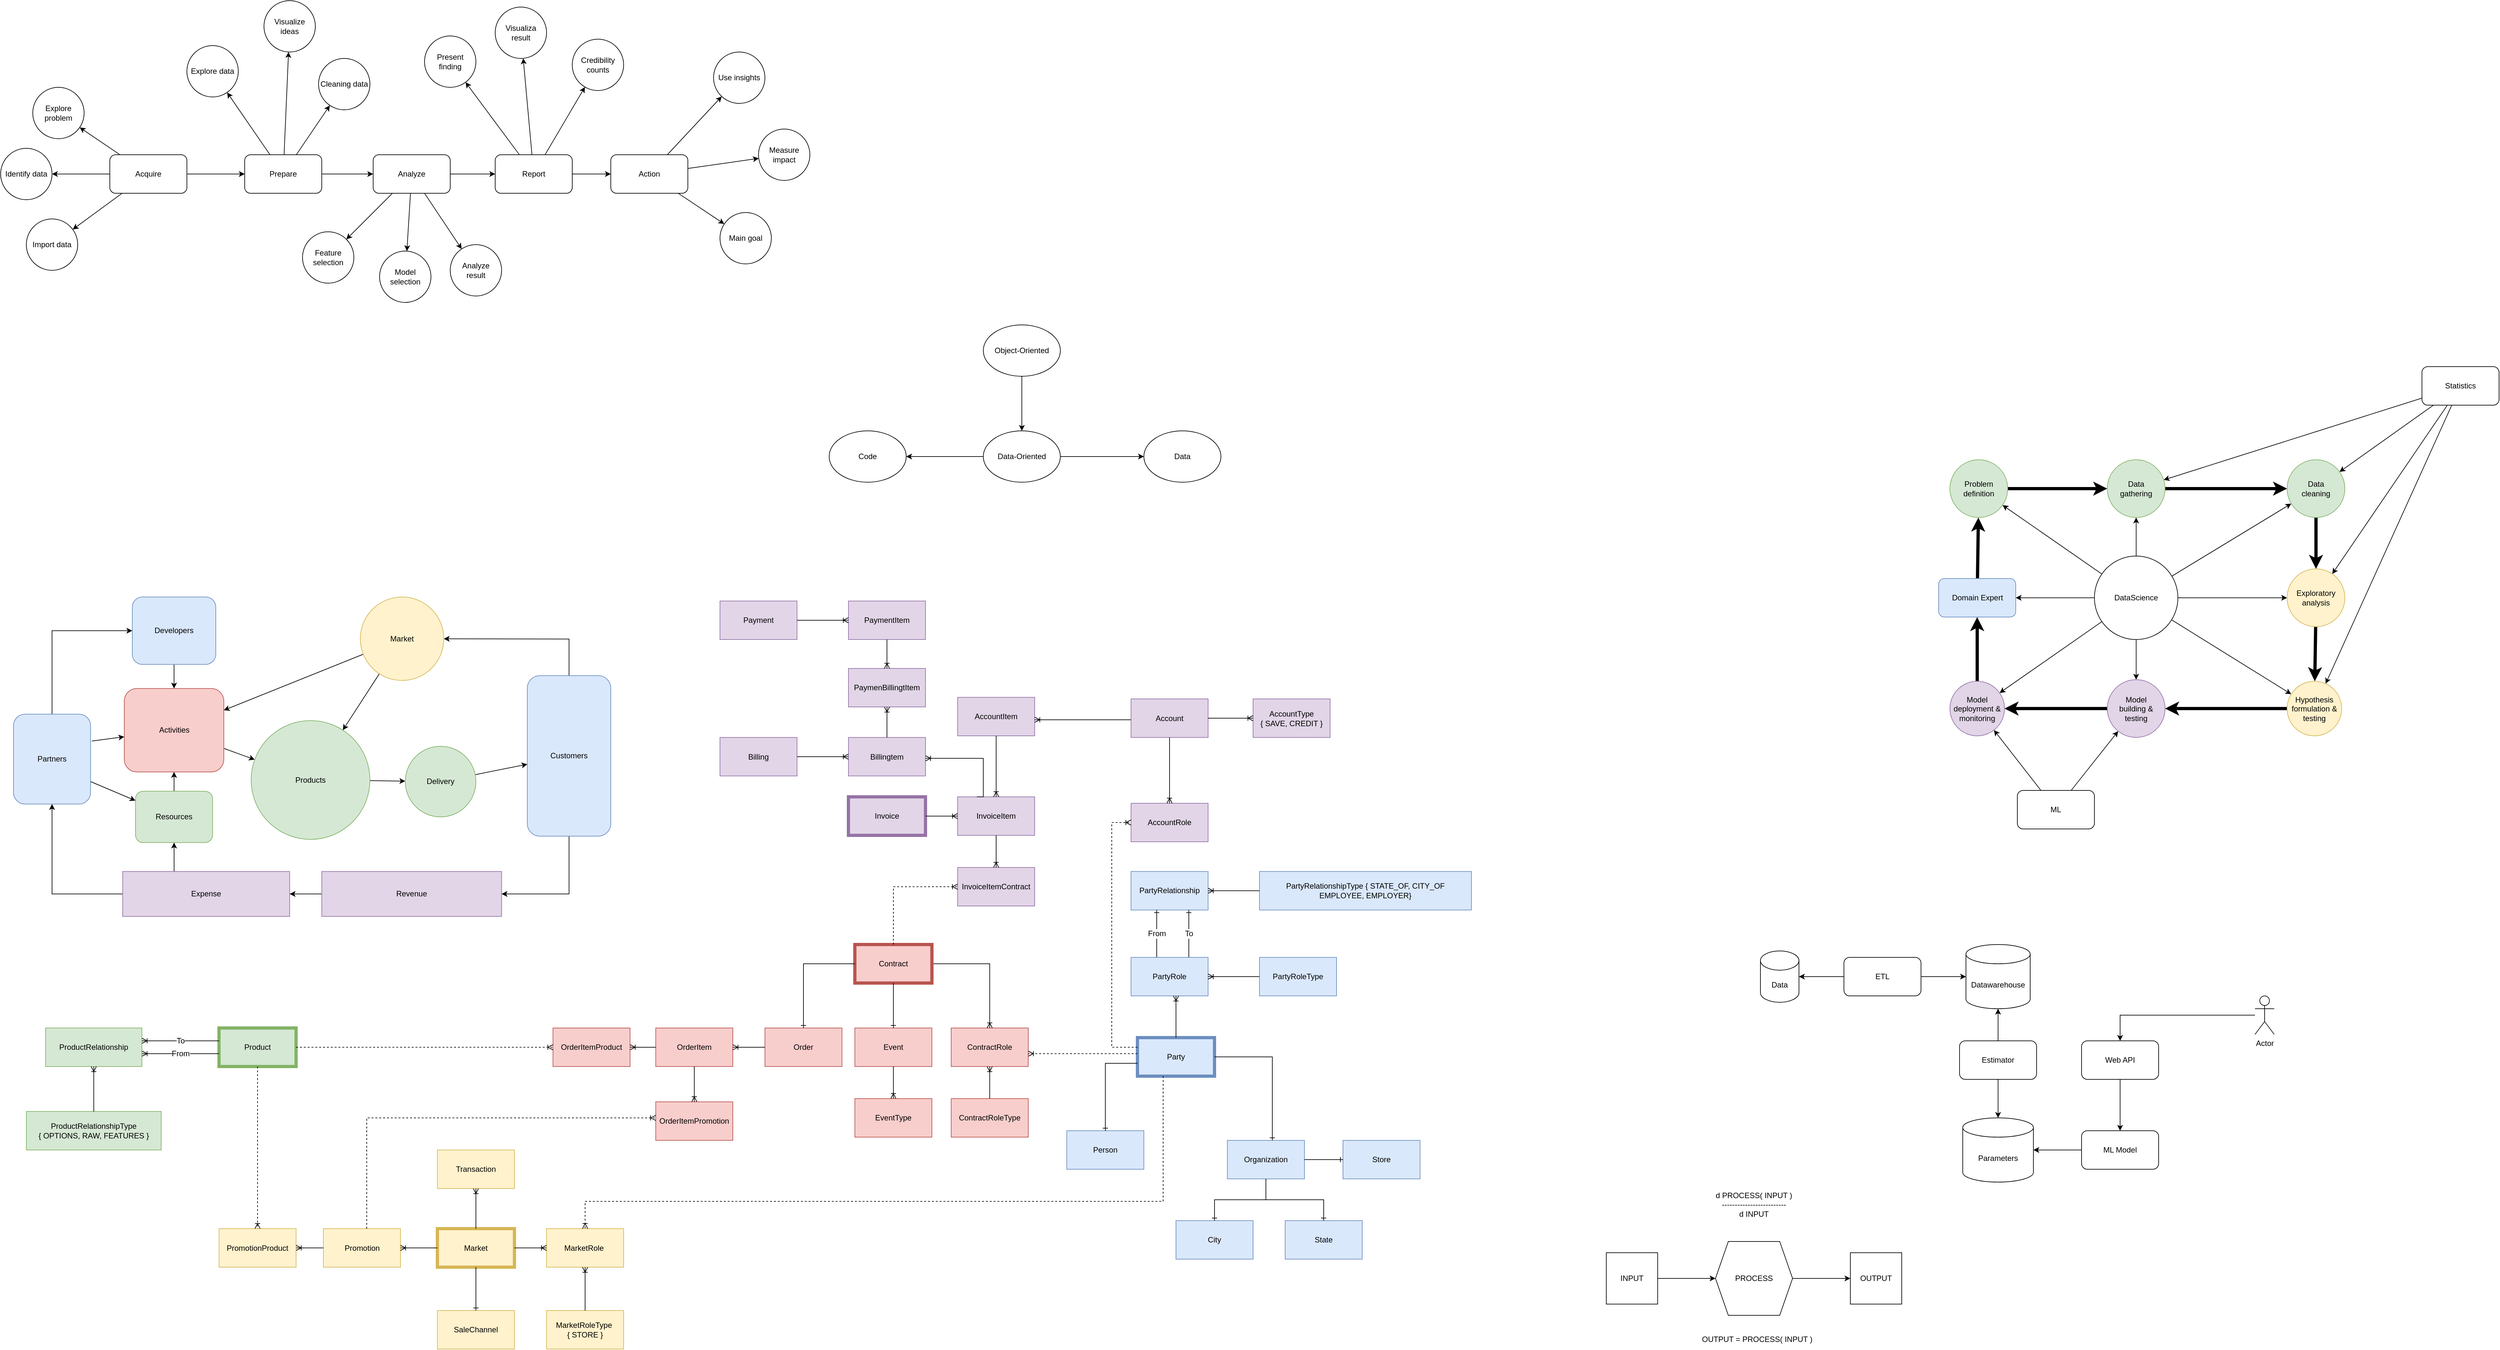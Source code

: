 <mxfile version="24.7.3" type="github">
  <diagram id="AqMoiznXCZGiWsd2ppC3" name="Page-1">
    <mxGraphModel dx="4684" dy="1475" grid="1" gridSize="10" guides="1" tooltips="1" connect="1" arrows="1" fold="1" page="1" pageScale="1" pageWidth="1100" pageHeight="850" math="0" shadow="0">
      <root>
        <mxCell id="0" />
        <mxCell id="1" parent="0" />
        <mxCell id="n_7fIg3I3LmvqeybkAJg-35" style="edgeStyle=none;rounded=0;orthogonalLoop=1;jettySize=auto;html=1;" parent="1" source="n_7fIg3I3LmvqeybkAJg-1" target="n_7fIg3I3LmvqeybkAJg-2" edge="1">
          <mxGeometry relative="1" as="geometry" />
        </mxCell>
        <mxCell id="n_7fIg3I3LmvqeybkAJg-36" style="edgeStyle=none;rounded=0;orthogonalLoop=1;jettySize=auto;html=1;" parent="1" source="n_7fIg3I3LmvqeybkAJg-1" target="n_7fIg3I3LmvqeybkAJg-3" edge="1">
          <mxGeometry relative="1" as="geometry" />
        </mxCell>
        <mxCell id="n_7fIg3I3LmvqeybkAJg-37" style="edgeStyle=none;rounded=0;orthogonalLoop=1;jettySize=auto;html=1;" parent="1" source="n_7fIg3I3LmvqeybkAJg-1" target="n_7fIg3I3LmvqeybkAJg-4" edge="1">
          <mxGeometry relative="1" as="geometry" />
        </mxCell>
        <mxCell id="n_7fIg3I3LmvqeybkAJg-38" style="edgeStyle=none;rounded=0;orthogonalLoop=1;jettySize=auto;html=1;" parent="1" source="n_7fIg3I3LmvqeybkAJg-1" target="n_7fIg3I3LmvqeybkAJg-5" edge="1">
          <mxGeometry relative="1" as="geometry" />
        </mxCell>
        <mxCell id="n_7fIg3I3LmvqeybkAJg-39" style="edgeStyle=none;rounded=0;orthogonalLoop=1;jettySize=auto;html=1;" parent="1" source="n_7fIg3I3LmvqeybkAJg-1" target="n_7fIg3I3LmvqeybkAJg-6" edge="1">
          <mxGeometry relative="1" as="geometry" />
        </mxCell>
        <mxCell id="n_7fIg3I3LmvqeybkAJg-40" style="edgeStyle=none;rounded=0;orthogonalLoop=1;jettySize=auto;html=1;" parent="1" source="n_7fIg3I3LmvqeybkAJg-1" target="n_7fIg3I3LmvqeybkAJg-7" edge="1">
          <mxGeometry relative="1" as="geometry" />
        </mxCell>
        <mxCell id="n_7fIg3I3LmvqeybkAJg-41" style="edgeStyle=none;rounded=0;orthogonalLoop=1;jettySize=auto;html=1;" parent="1" source="n_7fIg3I3LmvqeybkAJg-1" target="n_7fIg3I3LmvqeybkAJg-8" edge="1">
          <mxGeometry relative="1" as="geometry" />
        </mxCell>
        <mxCell id="n_7fIg3I3LmvqeybkAJg-42" style="edgeStyle=none;rounded=0;orthogonalLoop=1;jettySize=auto;html=1;strokeWidth=1;" parent="1" source="n_7fIg3I3LmvqeybkAJg-1" target="n_7fIg3I3LmvqeybkAJg-33" edge="1">
          <mxGeometry relative="1" as="geometry" />
        </mxCell>
        <mxCell id="n_7fIg3I3LmvqeybkAJg-1" value="DataScience" style="ellipse;whiteSpace=wrap;html=1;aspect=fixed;" parent="1" vertex="1">
          <mxGeometry x="420" y="225" width="130" height="130" as="geometry" />
        </mxCell>
        <mxCell id="n_7fIg3I3LmvqeybkAJg-11" style="rounded=0;orthogonalLoop=1;jettySize=auto;html=1;strokeWidth=5;" parent="1" source="n_7fIg3I3LmvqeybkAJg-2" target="n_7fIg3I3LmvqeybkAJg-3" edge="1">
          <mxGeometry relative="1" as="geometry" />
        </mxCell>
        <mxCell id="n_7fIg3I3LmvqeybkAJg-2" value="&lt;div&gt;Problem&lt;/div&gt;&lt;div&gt;definition&lt;/div&gt;" style="ellipse;whiteSpace=wrap;html=1;aspect=fixed;fillColor=#d5e8d4;strokeColor=#82b366;" parent="1" vertex="1">
          <mxGeometry x="195" y="75" width="90" height="90" as="geometry" />
        </mxCell>
        <mxCell id="n_7fIg3I3LmvqeybkAJg-10" style="rounded=0;orthogonalLoop=1;jettySize=auto;html=1;strokeWidth=5;" parent="1" source="n_7fIg3I3LmvqeybkAJg-3" target="n_7fIg3I3LmvqeybkAJg-4" edge="1">
          <mxGeometry relative="1" as="geometry" />
        </mxCell>
        <mxCell id="n_7fIg3I3LmvqeybkAJg-3" value="&lt;div&gt;Data&lt;/div&gt;&lt;div&gt;gathering&lt;/div&gt;" style="ellipse;whiteSpace=wrap;html=1;aspect=fixed;fillColor=#d5e8d4;strokeColor=#82b366;" parent="1" vertex="1">
          <mxGeometry x="440" y="75" width="90" height="90" as="geometry" />
        </mxCell>
        <mxCell id="n_7fIg3I3LmvqeybkAJg-12" style="rounded=0;orthogonalLoop=1;jettySize=auto;html=1;strokeWidth=5;" parent="1" source="n_7fIg3I3LmvqeybkAJg-4" target="n_7fIg3I3LmvqeybkAJg-5" edge="1">
          <mxGeometry relative="1" as="geometry" />
        </mxCell>
        <mxCell id="n_7fIg3I3LmvqeybkAJg-4" value="&lt;div&gt;Data&lt;/div&gt;&lt;div&gt;cleaning&lt;/div&gt;" style="ellipse;whiteSpace=wrap;html=1;aspect=fixed;fillColor=#d5e8d4;strokeColor=#82b366;" parent="1" vertex="1">
          <mxGeometry x="720" y="75" width="90" height="90" as="geometry" />
        </mxCell>
        <mxCell id="n_7fIg3I3LmvqeybkAJg-13" style="rounded=0;orthogonalLoop=1;jettySize=auto;html=1;strokeWidth=5;" parent="1" source="n_7fIg3I3LmvqeybkAJg-5" target="n_7fIg3I3LmvqeybkAJg-6" edge="1">
          <mxGeometry relative="1" as="geometry" />
        </mxCell>
        <mxCell id="n_7fIg3I3LmvqeybkAJg-5" value="&lt;div&gt;Exploratory&lt;/div&gt;&lt;div&gt;analysis&lt;/div&gt;" style="ellipse;whiteSpace=wrap;html=1;aspect=fixed;fillColor=#fff2cc;strokeColor=#d6b656;" parent="1" vertex="1">
          <mxGeometry x="720" y="245" width="90" height="90" as="geometry" />
        </mxCell>
        <mxCell id="n_7fIg3I3LmvqeybkAJg-14" style="rounded=0;orthogonalLoop=1;jettySize=auto;html=1;strokeWidth=5;" parent="1" source="n_7fIg3I3LmvqeybkAJg-6" target="n_7fIg3I3LmvqeybkAJg-7" edge="1">
          <mxGeometry relative="1" as="geometry" />
        </mxCell>
        <mxCell id="n_7fIg3I3LmvqeybkAJg-6" value="&lt;div&gt;Hypothesis&lt;/div&gt;&lt;div&gt;formulation &amp;amp;&lt;/div&gt;&lt;div&gt;testing&lt;/div&gt;" style="ellipse;whiteSpace=wrap;html=1;aspect=fixed;fillColor=#fff2cc;strokeColor=#d6b656;" parent="1" vertex="1">
          <mxGeometry x="720" y="420" width="85" height="85" as="geometry" />
        </mxCell>
        <mxCell id="n_7fIg3I3LmvqeybkAJg-15" style="rounded=0;orthogonalLoop=1;jettySize=auto;html=1;strokeWidth=5;" parent="1" source="n_7fIg3I3LmvqeybkAJg-7" target="n_7fIg3I3LmvqeybkAJg-8" edge="1">
          <mxGeometry relative="1" as="geometry" />
        </mxCell>
        <mxCell id="n_7fIg3I3LmvqeybkAJg-7" value="&lt;div&gt;Model&lt;/div&gt;&lt;div&gt;building &amp;amp;&lt;/div&gt;&lt;div&gt;testing&lt;/div&gt;" style="ellipse;whiteSpace=wrap;html=1;aspect=fixed;fillColor=#e1d5e7;strokeColor=#9673a6;" parent="1" vertex="1">
          <mxGeometry x="440" y="417.5" width="90" height="90" as="geometry" />
        </mxCell>
        <mxCell id="n_7fIg3I3LmvqeybkAJg-16" style="rounded=0;orthogonalLoop=1;jettySize=auto;html=1;strokeWidth=5;" parent="1" source="n_7fIg3I3LmvqeybkAJg-8" target="n_7fIg3I3LmvqeybkAJg-33" edge="1">
          <mxGeometry relative="1" as="geometry" />
        </mxCell>
        <mxCell id="n_7fIg3I3LmvqeybkAJg-8" value="&lt;div&gt;Model&lt;/div&gt;&lt;div&gt;deployment &amp;amp;&lt;/div&gt;&lt;div&gt;monitoring&lt;/div&gt;" style="ellipse;whiteSpace=wrap;html=1;aspect=fixed;fillColor=#e1d5e7;strokeColor=#9673a6;" parent="1" vertex="1">
          <mxGeometry x="195" y="420" width="85" height="85" as="geometry" />
        </mxCell>
        <mxCell id="n_7fIg3I3LmvqeybkAJg-26" style="rounded=0;orthogonalLoop=1;jettySize=auto;html=1;" parent="1" source="n_7fIg3I3LmvqeybkAJg-19" target="n_7fIg3I3LmvqeybkAJg-8" edge="1">
          <mxGeometry relative="1" as="geometry" />
        </mxCell>
        <mxCell id="n_7fIg3I3LmvqeybkAJg-27" style="edgeStyle=none;rounded=0;orthogonalLoop=1;jettySize=auto;html=1;" parent="1" source="n_7fIg3I3LmvqeybkAJg-19" target="n_7fIg3I3LmvqeybkAJg-7" edge="1">
          <mxGeometry relative="1" as="geometry" />
        </mxCell>
        <mxCell id="n_7fIg3I3LmvqeybkAJg-19" value="ML" style="rounded=1;whiteSpace=wrap;html=1;" parent="1" vertex="1">
          <mxGeometry x="300" y="590" width="120" height="60" as="geometry" />
        </mxCell>
        <mxCell id="n_7fIg3I3LmvqeybkAJg-29" style="edgeStyle=none;rounded=0;orthogonalLoop=1;jettySize=auto;html=1;" parent="1" source="n_7fIg3I3LmvqeybkAJg-28" target="n_7fIg3I3LmvqeybkAJg-4" edge="1">
          <mxGeometry relative="1" as="geometry" />
        </mxCell>
        <mxCell id="n_7fIg3I3LmvqeybkAJg-30" style="edgeStyle=none;rounded=0;orthogonalLoop=1;jettySize=auto;html=1;" parent="1" source="n_7fIg3I3LmvqeybkAJg-28" target="n_7fIg3I3LmvqeybkAJg-5" edge="1">
          <mxGeometry relative="1" as="geometry" />
        </mxCell>
        <mxCell id="n_7fIg3I3LmvqeybkAJg-31" style="edgeStyle=none;rounded=0;orthogonalLoop=1;jettySize=auto;html=1;" parent="1" source="n_7fIg3I3LmvqeybkAJg-28" target="n_7fIg3I3LmvqeybkAJg-6" edge="1">
          <mxGeometry relative="1" as="geometry" />
        </mxCell>
        <mxCell id="n_7fIg3I3LmvqeybkAJg-32" style="edgeStyle=none;rounded=0;orthogonalLoop=1;jettySize=auto;html=1;" parent="1" source="n_7fIg3I3LmvqeybkAJg-28" target="n_7fIg3I3LmvqeybkAJg-3" edge="1">
          <mxGeometry relative="1" as="geometry" />
        </mxCell>
        <mxCell id="n_7fIg3I3LmvqeybkAJg-28" value="Statistics" style="rounded=1;whiteSpace=wrap;html=1;" parent="1" vertex="1">
          <mxGeometry x="930" y="-70" width="120" height="60" as="geometry" />
        </mxCell>
        <mxCell id="n_7fIg3I3LmvqeybkAJg-34" style="edgeStyle=none;rounded=0;orthogonalLoop=1;jettySize=auto;html=1;strokeWidth=5;" parent="1" source="n_7fIg3I3LmvqeybkAJg-33" target="n_7fIg3I3LmvqeybkAJg-2" edge="1">
          <mxGeometry relative="1" as="geometry" />
        </mxCell>
        <mxCell id="n_7fIg3I3LmvqeybkAJg-33" value="Domain Expert" style="rounded=1;whiteSpace=wrap;html=1;fillColor=#dae8fc;strokeColor=#6c8ebf;" parent="1" vertex="1">
          <mxGeometry x="177.5" y="260" width="120" height="60" as="geometry" />
        </mxCell>
        <mxCell id="AKqKs_HmM4aeHzTfp3hS-4" style="rounded=0;orthogonalLoop=1;jettySize=auto;html=1;" parent="1" source="AKqKs_HmM4aeHzTfp3hS-1" target="AKqKs_HmM4aeHzTfp3hS-2" edge="1">
          <mxGeometry relative="1" as="geometry" />
        </mxCell>
        <mxCell id="AKqKs_HmM4aeHzTfp3hS-5" style="edgeStyle=none;rounded=0;orthogonalLoop=1;jettySize=auto;html=1;" parent="1" source="AKqKs_HmM4aeHzTfp3hS-1" target="AKqKs_HmM4aeHzTfp3hS-3" edge="1">
          <mxGeometry relative="1" as="geometry" />
        </mxCell>
        <mxCell id="AKqKs_HmM4aeHzTfp3hS-1" value="Data-Oriented" style="ellipse;whiteSpace=wrap;html=1;" parent="1" vertex="1">
          <mxGeometry x="-1310" y="30" width="120" height="80" as="geometry" />
        </mxCell>
        <mxCell id="AKqKs_HmM4aeHzTfp3hS-2" value="Code" style="ellipse;whiteSpace=wrap;html=1;" parent="1" vertex="1">
          <mxGeometry x="-1550" y="30" width="120" height="80" as="geometry" />
        </mxCell>
        <mxCell id="AKqKs_HmM4aeHzTfp3hS-3" value="Data" style="ellipse;whiteSpace=wrap;html=1;" parent="1" vertex="1">
          <mxGeometry x="-1060" y="30" width="120" height="80" as="geometry" />
        </mxCell>
        <mxCell id="AKqKs_HmM4aeHzTfp3hS-7" style="edgeStyle=none;rounded=0;orthogonalLoop=1;jettySize=auto;html=1;" parent="1" source="AKqKs_HmM4aeHzTfp3hS-6" target="AKqKs_HmM4aeHzTfp3hS-1" edge="1">
          <mxGeometry relative="1" as="geometry" />
        </mxCell>
        <mxCell id="AKqKs_HmM4aeHzTfp3hS-6" value="Object-Oriented" style="ellipse;whiteSpace=wrap;html=1;" parent="1" vertex="1">
          <mxGeometry x="-1310" y="-135" width="120" height="80" as="geometry" />
        </mxCell>
        <mxCell id="DiZXjh_aEqviNDpe_JiY-1" value="Party" style="rounded=0;whiteSpace=wrap;html=1;fillColor=#dae8fc;strokeColor=#6c8ebf;strokeWidth=5;" parent="1" vertex="1">
          <mxGeometry x="-1070" y="975" width="120" height="60" as="geometry" />
        </mxCell>
        <mxCell id="DiZXjh_aEqviNDpe_JiY-2" value="Organization" style="rounded=0;whiteSpace=wrap;html=1;fillColor=#dae8fc;strokeColor=#6c8ebf;" parent="1" vertex="1">
          <mxGeometry x="-930" y="1135" width="120" height="60" as="geometry" />
        </mxCell>
        <mxCell id="DiZXjh_aEqviNDpe_JiY-4" value="" style="fontSize=12;html=1;endArrow=ERone;endFill=1;rounded=0;edgeStyle=orthogonalEdgeStyle;" parent="1" source="DiZXjh_aEqviNDpe_JiY-1" target="DiZXjh_aEqviNDpe_JiY-2" edge="1">
          <mxGeometry width="100" height="100" relative="1" as="geometry">
            <mxPoint x="-780" y="1065" as="sourcePoint" />
            <mxPoint x="-860" y="965" as="targetPoint" />
            <Array as="points">
              <mxPoint x="-860" y="1005" />
            </Array>
          </mxGeometry>
        </mxCell>
        <mxCell id="DiZXjh_aEqviNDpe_JiY-5" value="Person" style="rounded=0;whiteSpace=wrap;html=1;fillColor=#dae8fc;strokeColor=#6c8ebf;" parent="1" vertex="1">
          <mxGeometry x="-1180" y="1120" width="120" height="60" as="geometry" />
        </mxCell>
        <mxCell id="DiZXjh_aEqviNDpe_JiY-6" value="" style="fontSize=12;html=1;endArrow=ERone;endFill=1;rounded=0;edgeStyle=orthogonalEdgeStyle;" parent="1" source="DiZXjh_aEqviNDpe_JiY-1" target="DiZXjh_aEqviNDpe_JiY-5" edge="1">
          <mxGeometry width="100" height="100" relative="1" as="geometry">
            <mxPoint x="-879.947" y="1145" as="sourcePoint" />
            <mxPoint x="-1250" y="1005" as="targetPoint" />
            <Array as="points">
              <mxPoint x="-1120" y="1015" />
            </Array>
          </mxGeometry>
        </mxCell>
        <mxCell id="DiZXjh_aEqviNDpe_JiY-9" value="Store" style="rounded=0;whiteSpace=wrap;html=1;fillColor=#dae8fc;strokeColor=#6c8ebf;" parent="1" vertex="1">
          <mxGeometry x="-750" y="1135" width="120" height="60" as="geometry" />
        </mxCell>
        <mxCell id="DiZXjh_aEqviNDpe_JiY-10" value="" style="edgeStyle=entityRelationEdgeStyle;fontSize=12;html=1;endArrow=ERone;endFill=1;rounded=0;" parent="1" source="DiZXjh_aEqviNDpe_JiY-2" target="DiZXjh_aEqviNDpe_JiY-9" edge="1">
          <mxGeometry width="100" height="100" relative="1" as="geometry">
            <mxPoint x="-740" y="1055" as="sourcePoint" />
            <mxPoint x="-640" y="955" as="targetPoint" />
          </mxGeometry>
        </mxCell>
        <mxCell id="DiZXjh_aEqviNDpe_JiY-15" value="PartyRelationship" style="rounded=0;whiteSpace=wrap;html=1;fillColor=#dae8fc;strokeColor=#6c8ebf;" parent="1" vertex="1">
          <mxGeometry x="-1080" y="716.25" width="120" height="60" as="geometry" />
        </mxCell>
        <mxCell id="DiZXjh_aEqviNDpe_JiY-16" value="From" style="fontSize=12;html=1;endArrow=ERone;endFill=1;rounded=0;edgeStyle=orthogonalEdgeStyle;" parent="1" source="tyw55_ljlSV-3yup8lgk-1" target="DiZXjh_aEqviNDpe_JiY-15" edge="1">
          <mxGeometry width="100" height="100" relative="1" as="geometry">
            <mxPoint x="-1030" y="910" as="sourcePoint" />
            <mxPoint x="-869.947" y="1145" as="targetPoint" />
            <Array as="points">
              <mxPoint x="-1040" y="840" />
              <mxPoint x="-1040" y="840" />
            </Array>
          </mxGeometry>
        </mxCell>
        <mxCell id="DiZXjh_aEqviNDpe_JiY-18" value="To" style="fontSize=12;html=1;endArrow=ERone;endFill=1;rounded=0;edgeStyle=orthogonalEdgeStyle;" parent="1" source="tyw55_ljlSV-3yup8lgk-1" target="DiZXjh_aEqviNDpe_JiY-15" edge="1">
          <mxGeometry width="100" height="100" relative="1" as="geometry">
            <mxPoint x="-990" y="900" as="sourcePoint" />
            <mxPoint x="-1029.947" y="885" as="targetPoint" />
            <Array as="points">
              <mxPoint x="-990" y="800" />
              <mxPoint x="-990" y="800" />
            </Array>
          </mxGeometry>
        </mxCell>
        <mxCell id="DiZXjh_aEqviNDpe_JiY-19" value="PartyRelationshipType { STATE_OF, CITY_OF&lt;br&gt;EMPLOYEE, EMPLOYER}" style="rounded=0;whiteSpace=wrap;html=1;fillColor=#dae8fc;strokeColor=#6c8ebf;" parent="1" vertex="1">
          <mxGeometry x="-880" y="716.25" width="330" height="60" as="geometry" />
        </mxCell>
        <mxCell id="DiZXjh_aEqviNDpe_JiY-20" value="" style="edgeStyle=entityRelationEdgeStyle;fontSize=12;html=1;endArrow=ERoneToMany;rounded=0;" parent="1" source="DiZXjh_aEqviNDpe_JiY-19" target="DiZXjh_aEqviNDpe_JiY-15" edge="1">
          <mxGeometry width="100" height="100" relative="1" as="geometry">
            <mxPoint x="-570" y="1015" as="sourcePoint" />
            <mxPoint x="-470" y="915" as="targetPoint" />
          </mxGeometry>
        </mxCell>
        <mxCell id="UxaYWRvRHPkxiGg4G-dx-1" value="Product" style="rounded=0;whiteSpace=wrap;html=1;fillColor=#d5e8d4;strokeColor=#82b366;strokeWidth=5;" parent="1" vertex="1">
          <mxGeometry x="-2500" y="960" width="120" height="60" as="geometry" />
        </mxCell>
        <mxCell id="UxaYWRvRHPkxiGg4G-dx-2" value="Order" style="rounded=0;whiteSpace=wrap;html=1;fillColor=#f8cecc;strokeColor=#b85450;" parent="1" vertex="1">
          <mxGeometry x="-1650" y="960" width="120" height="60" as="geometry" />
        </mxCell>
        <mxCell id="UxaYWRvRHPkxiGg4G-dx-3" value="OrderItem" style="rounded=0;whiteSpace=wrap;html=1;fillColor=#f8cecc;strokeColor=#b85450;" parent="1" vertex="1">
          <mxGeometry x="-1820" y="960" width="120" height="60" as="geometry" />
        </mxCell>
        <mxCell id="UxaYWRvRHPkxiGg4G-dx-4" value="" style="edgeStyle=orthogonalEdgeStyle;fontSize=12;html=1;endArrow=ERoneToMany;rounded=0;" parent="1" source="UxaYWRvRHPkxiGg4G-dx-2" target="UxaYWRvRHPkxiGg4G-dx-3" edge="1">
          <mxGeometry width="100" height="100" relative="1" as="geometry">
            <mxPoint x="-1030" y="1025" as="sourcePoint" />
            <mxPoint x="-1110" y="1025" as="targetPoint" />
          </mxGeometry>
        </mxCell>
        <mxCell id="UxaYWRvRHPkxiGg4G-dx-5" value="OrderItemProduct" style="rounded=0;whiteSpace=wrap;html=1;fillColor=#f8cecc;strokeColor=#b85450;" parent="1" vertex="1">
          <mxGeometry x="-1980" y="960" width="120" height="60" as="geometry" />
        </mxCell>
        <mxCell id="UxaYWRvRHPkxiGg4G-dx-6" value="ContractRole" style="rounded=0;whiteSpace=wrap;html=1;fillColor=#f8cecc;strokeColor=#b85450;" parent="1" vertex="1">
          <mxGeometry x="-1360" y="960" width="120" height="60" as="geometry" />
        </mxCell>
        <mxCell id="UxaYWRvRHPkxiGg4G-dx-7" value="" style="edgeStyle=orthogonalEdgeStyle;fontSize=12;html=1;endArrow=ERoneToMany;rounded=0;" parent="1" source="UQxZv_VmtrtVXWc6xAbR-11" target="UxaYWRvRHPkxiGg4G-dx-6" edge="1">
          <mxGeometry width="100" height="100" relative="1" as="geometry">
            <mxPoint x="-1440" y="1030" as="sourcePoint" />
            <mxPoint x="-1440" y="1085" as="targetPoint" />
            <Array as="points">
              <mxPoint x="-1300" y="860" />
            </Array>
          </mxGeometry>
        </mxCell>
        <mxCell id="UxaYWRvRHPkxiGg4G-dx-8" value="" style="edgeStyle=orthogonalEdgeStyle;fontSize=12;html=1;endArrow=ERoneToMany;rounded=0;dashed=1;" parent="1" source="DiZXjh_aEqviNDpe_JiY-1" target="UxaYWRvRHPkxiGg4G-dx-6" edge="1">
          <mxGeometry width="100" height="100" relative="1" as="geometry">
            <mxPoint x="-1400" y="870" as="sourcePoint" />
            <mxPoint x="-1400" y="925" as="targetPoint" />
            <Array as="points">
              <mxPoint x="-1130" y="1000" />
              <mxPoint x="-1130" y="1000" />
            </Array>
          </mxGeometry>
        </mxCell>
        <mxCell id="UxaYWRvRHPkxiGg4G-dx-9" value="" style="edgeStyle=orthogonalEdgeStyle;fontSize=12;html=1;endArrow=ERoneToMany;rounded=0;" parent="1" source="UxaYWRvRHPkxiGg4G-dx-3" target="UxaYWRvRHPkxiGg4G-dx-5" edge="1">
          <mxGeometry width="100" height="100" relative="1" as="geometry">
            <mxPoint x="-1830" y="910" as="sourcePoint" />
            <mxPoint x="-1570" y="970" as="targetPoint" />
          </mxGeometry>
        </mxCell>
        <mxCell id="UxaYWRvRHPkxiGg4G-dx-10" value="" style="edgeStyle=orthogonalEdgeStyle;fontSize=12;html=1;endArrow=ERoneToMany;rounded=0;dashed=1;" parent="1" source="UxaYWRvRHPkxiGg4G-dx-1" target="UxaYWRvRHPkxiGg4G-dx-5" edge="1">
          <mxGeometry width="100" height="100" relative="1" as="geometry">
            <mxPoint x="-1710" y="885" as="sourcePoint" />
            <mxPoint x="-1570" y="970" as="targetPoint" />
          </mxGeometry>
        </mxCell>
        <mxCell id="UxaYWRvRHPkxiGg4G-dx-11" value="Market" style="rounded=0;whiteSpace=wrap;html=1;fillColor=#fff2cc;strokeColor=#d6b656;strokeWidth=5;" parent="1" vertex="1">
          <mxGeometry x="-2160" y="1272.5" width="120" height="60" as="geometry" />
        </mxCell>
        <mxCell id="UxaYWRvRHPkxiGg4G-dx-12" value="Promotion" style="rounded=0;whiteSpace=wrap;html=1;fillColor=#fff2cc;strokeColor=#d6b656;" parent="1" vertex="1">
          <mxGeometry x="-2337.5" y="1272.5" width="120" height="60" as="geometry" />
        </mxCell>
        <mxCell id="UxaYWRvRHPkxiGg4G-dx-13" value="" style="edgeStyle=orthogonalEdgeStyle;fontSize=12;html=1;endArrow=ERoneToMany;rounded=0;" parent="1" source="UxaYWRvRHPkxiGg4G-dx-11" target="UxaYWRvRHPkxiGg4G-dx-12" edge="1">
          <mxGeometry width="100" height="100" relative="1" as="geometry">
            <mxPoint x="-2260" y="1622.5" as="sourcePoint" />
            <mxPoint x="-2300" y="1622.5" as="targetPoint" />
          </mxGeometry>
        </mxCell>
        <mxCell id="UxaYWRvRHPkxiGg4G-dx-16" value="PromotionProduct" style="rounded=0;whiteSpace=wrap;html=1;fillColor=#fff2cc;strokeColor=#d6b656;" parent="1" vertex="1">
          <mxGeometry x="-2500" y="1272.5" width="120" height="60" as="geometry" />
        </mxCell>
        <mxCell id="UxaYWRvRHPkxiGg4G-dx-17" value="" style="edgeStyle=orthogonalEdgeStyle;fontSize=12;html=1;endArrow=ERoneToMany;rounded=0;" parent="1" source="UxaYWRvRHPkxiGg4G-dx-12" target="UxaYWRvRHPkxiGg4G-dx-16" edge="1">
          <mxGeometry width="100" height="100" relative="1" as="geometry">
            <mxPoint x="-2110" y="1342.5" as="sourcePoint" />
            <mxPoint x="-2190" y="1502.5" as="targetPoint" />
            <Array as="points" />
          </mxGeometry>
        </mxCell>
        <mxCell id="UxaYWRvRHPkxiGg4G-dx-18" value="" style="edgeStyle=orthogonalEdgeStyle;fontSize=12;html=1;endArrow=ERoneToMany;rounded=0;dashed=1;" parent="1" source="UxaYWRvRHPkxiGg4G-dx-1" target="UxaYWRvRHPkxiGg4G-dx-16" edge="1">
          <mxGeometry width="100" height="100" relative="1" as="geometry">
            <mxPoint x="-2090" y="1000" as="sourcePoint" />
            <mxPoint x="-1970" y="1000" as="targetPoint" />
            <Array as="points">
              <mxPoint x="-2440" y="1170" />
            </Array>
          </mxGeometry>
        </mxCell>
        <mxCell id="UxaYWRvRHPkxiGg4G-dx-21" value="OrderItemPromotion" style="rounded=0;whiteSpace=wrap;html=1;fillColor=#f8cecc;strokeColor=#b85450;" parent="1" vertex="1">
          <mxGeometry x="-1820" y="1075" width="120" height="60" as="geometry" />
        </mxCell>
        <mxCell id="UxaYWRvRHPkxiGg4G-dx-22" value="" style="edgeStyle=orthogonalEdgeStyle;fontSize=12;html=1;endArrow=ERoneToMany;rounded=0;" parent="1" source="UxaYWRvRHPkxiGg4G-dx-3" target="UxaYWRvRHPkxiGg4G-dx-21" edge="1">
          <mxGeometry width="100" height="100" relative="1" as="geometry">
            <mxPoint x="-1960" y="698.75" as="sourcePoint" />
            <mxPoint x="-1960" y="746.25" as="targetPoint" />
          </mxGeometry>
        </mxCell>
        <mxCell id="UxaYWRvRHPkxiGg4G-dx-23" value="" style="edgeStyle=orthogonalEdgeStyle;fontSize=12;html=1;endArrow=ERoneToMany;rounded=0;dashed=1;" parent="1" source="UxaYWRvRHPkxiGg4G-dx-12" target="UxaYWRvRHPkxiGg4G-dx-21" edge="1">
          <mxGeometry width="100" height="100" relative="1" as="geometry">
            <mxPoint x="-2150" y="970" as="sourcePoint" />
            <mxPoint x="-2150" y="806.25" as="targetPoint" />
            <Array as="points">
              <mxPoint x="-2270" y="1100" />
            </Array>
          </mxGeometry>
        </mxCell>
        <mxCell id="UxaYWRvRHPkxiGg4G-dx-24" value="Data" style="shape=cylinder3;whiteSpace=wrap;html=1;boundedLbl=1;backgroundOutline=1;size=15;" parent="1" vertex="1">
          <mxGeometry x="-100" y="840" width="60" height="80" as="geometry" />
        </mxCell>
        <mxCell id="UxaYWRvRHPkxiGg4G-dx-28" style="edgeStyle=orthogonalEdgeStyle;rounded=0;orthogonalLoop=1;jettySize=auto;html=1;" parent="1" source="UxaYWRvRHPkxiGg4G-dx-25" target="UxaYWRvRHPkxiGg4G-dx-26" edge="1">
          <mxGeometry relative="1" as="geometry" />
        </mxCell>
        <mxCell id="UxaYWRvRHPkxiGg4G-dx-33" style="edgeStyle=orthogonalEdgeStyle;rounded=0;orthogonalLoop=1;jettySize=auto;html=1;" parent="1" source="UxaYWRvRHPkxiGg4G-dx-25" target="UxaYWRvRHPkxiGg4G-dx-24" edge="1">
          <mxGeometry relative="1" as="geometry" />
        </mxCell>
        <mxCell id="UxaYWRvRHPkxiGg4G-dx-25" value="ETL" style="rounded=1;whiteSpace=wrap;html=1;" parent="1" vertex="1">
          <mxGeometry x="30" y="850" width="120" height="60" as="geometry" />
        </mxCell>
        <mxCell id="UxaYWRvRHPkxiGg4G-dx-26" value="Datawarehouse" style="shape=cylinder3;whiteSpace=wrap;html=1;boundedLbl=1;backgroundOutline=1;size=15;" parent="1" vertex="1">
          <mxGeometry x="220" y="830" width="100" height="100" as="geometry" />
        </mxCell>
        <mxCell id="UxaYWRvRHPkxiGg4G-dx-29" value="Parameters" style="shape=cylinder3;whiteSpace=wrap;html=1;boundedLbl=1;backgroundOutline=1;size=15;" parent="1" vertex="1">
          <mxGeometry x="215" y="1100" width="110" height="100" as="geometry" />
        </mxCell>
        <mxCell id="UxaYWRvRHPkxiGg4G-dx-34" style="edgeStyle=orthogonalEdgeStyle;rounded=0;orthogonalLoop=1;jettySize=auto;html=1;" parent="1" source="UxaYWRvRHPkxiGg4G-dx-30" target="UxaYWRvRHPkxiGg4G-dx-26" edge="1">
          <mxGeometry relative="1" as="geometry" />
        </mxCell>
        <mxCell id="UxaYWRvRHPkxiGg4G-dx-35" style="edgeStyle=orthogonalEdgeStyle;rounded=0;orthogonalLoop=1;jettySize=auto;html=1;" parent="1" source="UxaYWRvRHPkxiGg4G-dx-30" target="UxaYWRvRHPkxiGg4G-dx-29" edge="1">
          <mxGeometry relative="1" as="geometry" />
        </mxCell>
        <mxCell id="UxaYWRvRHPkxiGg4G-dx-30" value="Estimator" style="rounded=1;whiteSpace=wrap;html=1;" parent="1" vertex="1">
          <mxGeometry x="210" y="980" width="120" height="60" as="geometry" />
        </mxCell>
        <mxCell id="UxaYWRvRHPkxiGg4G-dx-37" style="edgeStyle=orthogonalEdgeStyle;rounded=0;orthogonalLoop=1;jettySize=auto;html=1;" parent="1" source="UxaYWRvRHPkxiGg4G-dx-36" target="UxaYWRvRHPkxiGg4G-dx-29" edge="1">
          <mxGeometry relative="1" as="geometry" />
        </mxCell>
        <mxCell id="UxaYWRvRHPkxiGg4G-dx-36" value="ML Model" style="rounded=1;whiteSpace=wrap;html=1;" parent="1" vertex="1">
          <mxGeometry x="400" y="1120" width="120" height="60" as="geometry" />
        </mxCell>
        <mxCell id="UxaYWRvRHPkxiGg4G-dx-39" style="edgeStyle=orthogonalEdgeStyle;rounded=0;orthogonalLoop=1;jettySize=auto;html=1;" parent="1" source="UxaYWRvRHPkxiGg4G-dx-38" target="UxaYWRvRHPkxiGg4G-dx-36" edge="1">
          <mxGeometry relative="1" as="geometry" />
        </mxCell>
        <mxCell id="UxaYWRvRHPkxiGg4G-dx-38" value="Web API" style="rounded=1;whiteSpace=wrap;html=1;" parent="1" vertex="1">
          <mxGeometry x="400" y="980" width="120" height="60" as="geometry" />
        </mxCell>
        <mxCell id="UxaYWRvRHPkxiGg4G-dx-41" style="edgeStyle=orthogonalEdgeStyle;rounded=0;orthogonalLoop=1;jettySize=auto;html=1;" parent="1" source="UxaYWRvRHPkxiGg4G-dx-40" target="UxaYWRvRHPkxiGg4G-dx-38" edge="1">
          <mxGeometry relative="1" as="geometry" />
        </mxCell>
        <mxCell id="UxaYWRvRHPkxiGg4G-dx-40" value="Actor" style="shape=umlActor;verticalLabelPosition=bottom;verticalAlign=top;html=1;outlineConnect=0;" parent="1" vertex="1">
          <mxGeometry x="670" y="910" width="30" height="60" as="geometry" />
        </mxCell>
        <mxCell id="UxaYWRvRHPkxiGg4G-dx-42" value="City" style="rounded=0;whiteSpace=wrap;html=1;fillColor=#dae8fc;strokeColor=#6c8ebf;" parent="1" vertex="1">
          <mxGeometry x="-1010" y="1260" width="120" height="60" as="geometry" />
        </mxCell>
        <mxCell id="UxaYWRvRHPkxiGg4G-dx-43" value="State" style="rounded=0;whiteSpace=wrap;html=1;fillColor=#dae8fc;strokeColor=#6c8ebf;" parent="1" vertex="1">
          <mxGeometry x="-840" y="1260" width="120" height="60" as="geometry" />
        </mxCell>
        <mxCell id="UxaYWRvRHPkxiGg4G-dx-45" value="" style="edgeStyle=orthogonalEdgeStyle;fontSize=12;html=1;endArrow=ERone;endFill=1;rounded=0;" parent="1" source="DiZXjh_aEqviNDpe_JiY-2" target="UxaYWRvRHPkxiGg4G-dx-42" edge="1">
          <mxGeometry width="100" height="100" relative="1" as="geometry">
            <mxPoint x="-810" y="1175" as="sourcePoint" />
            <mxPoint x="-740" y="1175" as="targetPoint" />
          </mxGeometry>
        </mxCell>
        <mxCell id="UxaYWRvRHPkxiGg4G-dx-46" value="" style="edgeStyle=orthogonalEdgeStyle;fontSize=12;html=1;endArrow=ERone;endFill=1;rounded=0;" parent="1" source="DiZXjh_aEqviNDpe_JiY-2" target="UxaYWRvRHPkxiGg4G-dx-43" edge="1">
          <mxGeometry width="100" height="100" relative="1" as="geometry">
            <mxPoint x="-870" y="1205" as="sourcePoint" />
            <mxPoint x="-950" y="1270" as="targetPoint" />
            <Array as="points" />
          </mxGeometry>
        </mxCell>
        <mxCell id="UQxZv_VmtrtVXWc6xAbR-3" value="ProductRelationship" style="rounded=0;whiteSpace=wrap;html=1;fillColor=#d5e8d4;strokeColor=#82b366;" parent="1" vertex="1">
          <mxGeometry x="-2770" y="960" width="150" height="60" as="geometry" />
        </mxCell>
        <mxCell id="UQxZv_VmtrtVXWc6xAbR-4" value="To" style="edgeStyle=orthogonalEdgeStyle;fontSize=12;html=1;endArrow=ERoneToMany;rounded=0;" parent="1" source="UxaYWRvRHPkxiGg4G-dx-1" target="UQxZv_VmtrtVXWc6xAbR-3" edge="1">
          <mxGeometry width="100" height="100" relative="1" as="geometry">
            <mxPoint x="-2300" y="776.25" as="sourcePoint" />
            <mxPoint x="-2370" y="776.25" as="targetPoint" />
            <Array as="points">
              <mxPoint x="-2560" y="980" />
              <mxPoint x="-2560" y="980" />
            </Array>
          </mxGeometry>
        </mxCell>
        <mxCell id="UQxZv_VmtrtVXWc6xAbR-6" value="From" style="edgeStyle=orthogonalEdgeStyle;fontSize=12;html=1;endArrow=ERoneToMany;rounded=0;" parent="1" source="UxaYWRvRHPkxiGg4G-dx-1" target="UQxZv_VmtrtVXWc6xAbR-3" edge="1">
          <mxGeometry width="100" height="100" relative="1" as="geometry">
            <mxPoint x="-2490" y="990" as="sourcePoint" />
            <mxPoint x="-2610" y="990" as="targetPoint" />
            <Array as="points">
              <mxPoint x="-2560" y="1000" />
              <mxPoint x="-2560" y="1000" />
            </Array>
          </mxGeometry>
        </mxCell>
        <mxCell id="UQxZv_VmtrtVXWc6xAbR-9" value="Event" style="rounded=0;whiteSpace=wrap;html=1;fillColor=#f8cecc;strokeColor=#b85450;" parent="1" vertex="1">
          <mxGeometry x="-1510" y="960" width="120" height="60" as="geometry" />
        </mxCell>
        <mxCell id="UQxZv_VmtrtVXWc6xAbR-11" value="Contract" style="rounded=0;whiteSpace=wrap;html=1;fillColor=#f8cecc;strokeColor=#b85450;strokeWidth=5;" parent="1" vertex="1">
          <mxGeometry x="-1510" y="830" width="120" height="60" as="geometry" />
        </mxCell>
        <mxCell id="UQxZv_VmtrtVXWc6xAbR-12" value="" style="fontSize=12;html=1;endArrow=ERone;endFill=1;rounded=0;edgeStyle=orthogonalEdgeStyle;" parent="1" source="UQxZv_VmtrtVXWc6xAbR-11" target="UxaYWRvRHPkxiGg4G-dx-2" edge="1">
          <mxGeometry width="100" height="100" relative="1" as="geometry">
            <mxPoint x="-1060" y="1025.059" as="sourcePoint" />
            <mxPoint x="-1139.941" y="1145" as="targetPoint" />
            <Array as="points">
              <mxPoint x="-1590" y="860" />
            </Array>
          </mxGeometry>
        </mxCell>
        <mxCell id="UQxZv_VmtrtVXWc6xAbR-13" value="" style="fontSize=12;html=1;endArrow=ERone;endFill=1;rounded=0;edgeStyle=orthogonalEdgeStyle;" parent="1" source="UQxZv_VmtrtVXWc6xAbR-11" target="UQxZv_VmtrtVXWc6xAbR-9" edge="1">
          <mxGeometry width="100" height="100" relative="1" as="geometry">
            <mxPoint x="-1550" y="860" as="sourcePoint" />
            <mxPoint x="-1579.941" y="970" as="targetPoint" />
            <Array as="points">
              <mxPoint x="-1450" y="910" />
              <mxPoint x="-1450" y="910" />
            </Array>
          </mxGeometry>
        </mxCell>
        <mxCell id="UQxZv_VmtrtVXWc6xAbR-14" value="EventType" style="rounded=0;whiteSpace=wrap;html=1;fillColor=#f8cecc;strokeColor=#b85450;" parent="1" vertex="1">
          <mxGeometry x="-1510" y="1070" width="120" height="60" as="geometry" />
        </mxCell>
        <mxCell id="UQxZv_VmtrtVXWc6xAbR-15" value="" style="edgeStyle=orthogonalEdgeStyle;fontSize=12;html=1;endArrow=ERoneToMany;rounded=0;" parent="1" source="UQxZv_VmtrtVXWc6xAbR-9" target="UQxZv_VmtrtVXWc6xAbR-14" edge="1">
          <mxGeometry width="100" height="100" relative="1" as="geometry">
            <mxPoint x="-1640" y="1000" as="sourcePoint" />
            <mxPoint x="-1690" y="1000" as="targetPoint" />
          </mxGeometry>
        </mxCell>
        <mxCell id="UQxZv_VmtrtVXWc6xAbR-30" style="edgeStyle=none;rounded=0;orthogonalLoop=1;jettySize=auto;html=1;" parent="1" source="UQxZv_VmtrtVXWc6xAbR-16" target="UQxZv_VmtrtVXWc6xAbR-25" edge="1">
          <mxGeometry relative="1" as="geometry" />
        </mxCell>
        <mxCell id="UQxZv_VmtrtVXWc6xAbR-16" value="Products" style="ellipse;whiteSpace=wrap;html=1;aspect=fixed;fillColor=#d5e8d4;strokeColor=#82b366;" parent="1" vertex="1">
          <mxGeometry x="-2450" y="481.25" width="185" height="185" as="geometry" />
        </mxCell>
        <mxCell id="UQxZv_VmtrtVXWc6xAbR-41" style="edgeStyle=none;rounded=0;orthogonalLoop=1;jettySize=auto;html=1;exitX=1.017;exitY=0.299;exitDx=0;exitDy=0;exitPerimeter=0;" parent="1" source="UQxZv_VmtrtVXWc6xAbR-18" target="UQxZv_VmtrtVXWc6xAbR-26" edge="1">
          <mxGeometry relative="1" as="geometry" />
        </mxCell>
        <mxCell id="UQxZv_VmtrtVXWc6xAbR-42" style="edgeStyle=none;rounded=0;orthogonalLoop=1;jettySize=auto;html=1;exitX=1;exitY=0.75;exitDx=0;exitDy=0;" parent="1" source="UQxZv_VmtrtVXWc6xAbR-18" target="UQxZv_VmtrtVXWc6xAbR-27" edge="1">
          <mxGeometry relative="1" as="geometry" />
        </mxCell>
        <mxCell id="UQxZv_VmtrtVXWc6xAbR-46" style="edgeStyle=none;rounded=0;orthogonalLoop=1;jettySize=auto;html=1;exitX=0.5;exitY=0;exitDx=0;exitDy=0;" parent="1" source="UQxZv_VmtrtVXWc6xAbR-18" target="UQxZv_VmtrtVXWc6xAbR-44" edge="1">
          <mxGeometry relative="1" as="geometry">
            <Array as="points">
              <mxPoint x="-2760" y="341.25" />
            </Array>
          </mxGeometry>
        </mxCell>
        <mxCell id="UQxZv_VmtrtVXWc6xAbR-18" value="Partners" style="rounded=1;whiteSpace=wrap;html=1;fillColor=#dae8fc;strokeColor=#6c8ebf;" parent="1" vertex="1">
          <mxGeometry x="-2820" y="471.25" width="120" height="140" as="geometry" />
        </mxCell>
        <mxCell id="UQxZv_VmtrtVXWc6xAbR-38" style="edgeStyle=none;rounded=0;orthogonalLoop=1;jettySize=auto;html=1;entryX=0.5;entryY=1;entryDx=0;entryDy=0;" parent="1" source="UQxZv_VmtrtVXWc6xAbR-20" target="UQxZv_VmtrtVXWc6xAbR-18" edge="1">
          <mxGeometry relative="1" as="geometry">
            <Array as="points">
              <mxPoint x="-2760" y="751.25" />
            </Array>
          </mxGeometry>
        </mxCell>
        <mxCell id="UQxZv_VmtrtVXWc6xAbR-39" style="edgeStyle=none;rounded=0;orthogonalLoop=1;jettySize=auto;html=1;exitX=0.308;exitY=0.071;exitDx=0;exitDy=0;exitPerimeter=0;" parent="1" source="UQxZv_VmtrtVXWc6xAbR-20" target="UQxZv_VmtrtVXWc6xAbR-27" edge="1">
          <mxGeometry relative="1" as="geometry" />
        </mxCell>
        <mxCell id="UQxZv_VmtrtVXWc6xAbR-20" value="Expense" style="rounded=0;whiteSpace=wrap;html=1;fillColor=#e1d5e7;strokeColor=#9673a6;" parent="1" vertex="1">
          <mxGeometry x="-2650" y="716.25" width="260" height="70" as="geometry" />
        </mxCell>
        <mxCell id="UQxZv_VmtrtVXWc6xAbR-37" style="edgeStyle=none;rounded=0;orthogonalLoop=1;jettySize=auto;html=1;" parent="1" source="UQxZv_VmtrtVXWc6xAbR-21" target="UQxZv_VmtrtVXWc6xAbR-20" edge="1">
          <mxGeometry relative="1" as="geometry" />
        </mxCell>
        <mxCell id="UQxZv_VmtrtVXWc6xAbR-21" value="Revenue" style="rounded=0;whiteSpace=wrap;html=1;fillColor=#e1d5e7;strokeColor=#9673a6;" parent="1" vertex="1">
          <mxGeometry x="-2340" y="716.25" width="280" height="70" as="geometry" />
        </mxCell>
        <mxCell id="UQxZv_VmtrtVXWc6xAbR-33" style="edgeStyle=none;rounded=0;orthogonalLoop=1;jettySize=auto;html=1;" parent="1" source="UQxZv_VmtrtVXWc6xAbR-22" target="UQxZv_VmtrtVXWc6xAbR-24" edge="1">
          <mxGeometry relative="1" as="geometry">
            <Array as="points">
              <mxPoint x="-1955" y="354.25" />
            </Array>
          </mxGeometry>
        </mxCell>
        <mxCell id="UQxZv_VmtrtVXWc6xAbR-34" style="edgeStyle=none;rounded=0;orthogonalLoop=1;jettySize=auto;html=1;entryX=1;entryY=0.5;entryDx=0;entryDy=0;" parent="1" source="UQxZv_VmtrtVXWc6xAbR-22" target="UQxZv_VmtrtVXWc6xAbR-21" edge="1">
          <mxGeometry relative="1" as="geometry">
            <Array as="points">
              <mxPoint x="-1955" y="751.25" />
            </Array>
          </mxGeometry>
        </mxCell>
        <mxCell id="UQxZv_VmtrtVXWc6xAbR-22" value="Customers" style="rounded=1;whiteSpace=wrap;html=1;fillColor=#dae8fc;strokeColor=#6c8ebf;" parent="1" vertex="1">
          <mxGeometry x="-2020" y="411.25" width="130" height="250" as="geometry" />
        </mxCell>
        <mxCell id="UQxZv_VmtrtVXWc6xAbR-29" style="rounded=0;orthogonalLoop=1;jettySize=auto;html=1;" parent="1" source="UQxZv_VmtrtVXWc6xAbR-24" target="UQxZv_VmtrtVXWc6xAbR-16" edge="1">
          <mxGeometry relative="1" as="geometry" />
        </mxCell>
        <mxCell id="UQxZv_VmtrtVXWc6xAbR-53" style="edgeStyle=none;rounded=0;orthogonalLoop=1;jettySize=auto;html=1;" parent="1" source="UQxZv_VmtrtVXWc6xAbR-24" target="UQxZv_VmtrtVXWc6xAbR-26" edge="1">
          <mxGeometry relative="1" as="geometry" />
        </mxCell>
        <mxCell id="UQxZv_VmtrtVXWc6xAbR-24" value="Market" style="ellipse;whiteSpace=wrap;html=1;aspect=fixed;fillColor=#fff2cc;strokeColor=#d6b656;" parent="1" vertex="1">
          <mxGeometry x="-2280" y="288.75" width="130" height="130" as="geometry" />
        </mxCell>
        <mxCell id="UQxZv_VmtrtVXWc6xAbR-32" style="edgeStyle=none;rounded=0;orthogonalLoop=1;jettySize=auto;html=1;" parent="1" source="UQxZv_VmtrtVXWc6xAbR-25" target="UQxZv_VmtrtVXWc6xAbR-22" edge="1">
          <mxGeometry relative="1" as="geometry" />
        </mxCell>
        <mxCell id="UQxZv_VmtrtVXWc6xAbR-25" value="Delivery" style="ellipse;whiteSpace=wrap;html=1;aspect=fixed;fillColor=#d5e8d4;strokeColor=#82b366;" parent="1" vertex="1">
          <mxGeometry x="-2210" y="521.25" width="110" height="110" as="geometry" />
        </mxCell>
        <mxCell id="UQxZv_VmtrtVXWc6xAbR-35" style="edgeStyle=none;rounded=0;orthogonalLoop=1;jettySize=auto;html=1;" parent="1" source="UQxZv_VmtrtVXWc6xAbR-26" target="UQxZv_VmtrtVXWc6xAbR-16" edge="1">
          <mxGeometry relative="1" as="geometry" />
        </mxCell>
        <mxCell id="UQxZv_VmtrtVXWc6xAbR-26" value="Activities" style="rounded=1;whiteSpace=wrap;html=1;fillColor=#f8cecc;strokeColor=#b85450;" parent="1" vertex="1">
          <mxGeometry x="-2647.5" y="431.25" width="155" height="130" as="geometry" />
        </mxCell>
        <mxCell id="UQxZv_VmtrtVXWc6xAbR-36" style="edgeStyle=none;rounded=0;orthogonalLoop=1;jettySize=auto;html=1;" parent="1" source="UQxZv_VmtrtVXWc6xAbR-27" target="UQxZv_VmtrtVXWc6xAbR-26" edge="1">
          <mxGeometry relative="1" as="geometry" />
        </mxCell>
        <mxCell id="UQxZv_VmtrtVXWc6xAbR-27" value="Resources" style="rounded=1;whiteSpace=wrap;html=1;fillColor=#d5e8d4;strokeColor=#82b366;" parent="1" vertex="1">
          <mxGeometry x="-2630" y="591.25" width="120" height="80" as="geometry" />
        </mxCell>
        <mxCell id="UQxZv_VmtrtVXWc6xAbR-45" style="edgeStyle=none;rounded=0;orthogonalLoop=1;jettySize=auto;html=1;" parent="1" source="UQxZv_VmtrtVXWc6xAbR-44" target="UQxZv_VmtrtVXWc6xAbR-26" edge="1">
          <mxGeometry relative="1" as="geometry" />
        </mxCell>
        <mxCell id="UQxZv_VmtrtVXWc6xAbR-44" value="Developers" style="rounded=1;whiteSpace=wrap;html=1;fillColor=#dae8fc;strokeColor=#6c8ebf;" parent="1" vertex="1">
          <mxGeometry x="-2635" y="288.75" width="130" height="105" as="geometry" />
        </mxCell>
        <mxCell id="UQxZv_VmtrtVXWc6xAbR-47" value="ContractRoleType" style="rounded=0;whiteSpace=wrap;html=1;fillColor=#f8cecc;strokeColor=#b85450;" parent="1" vertex="1">
          <mxGeometry x="-1360" y="1070" width="120" height="60" as="geometry" />
        </mxCell>
        <mxCell id="UQxZv_VmtrtVXWc6xAbR-48" value="" style="edgeStyle=orthogonalEdgeStyle;fontSize=12;html=1;endArrow=ERoneToMany;rounded=0;" parent="1" source="UQxZv_VmtrtVXWc6xAbR-47" target="UxaYWRvRHPkxiGg4G-dx-6" edge="1">
          <mxGeometry width="100" height="100" relative="1" as="geometry">
            <mxPoint x="-1440" y="1030" as="sourcePoint" />
            <mxPoint x="-1440" y="1080" as="targetPoint" />
          </mxGeometry>
        </mxCell>
        <mxCell id="UQxZv_VmtrtVXWc6xAbR-50" value="ProductRelationshipType &lt;br&gt;{ OPTIONS, RAW, FEATURES }" style="rounded=0;whiteSpace=wrap;html=1;fillColor=#d5e8d4;strokeColor=#82b366;" parent="1" vertex="1">
          <mxGeometry x="-2800" y="1090" width="210" height="60" as="geometry" />
        </mxCell>
        <mxCell id="UQxZv_VmtrtVXWc6xAbR-51" value="" style="edgeStyle=orthogonalEdgeStyle;fontSize=12;html=1;endArrow=ERoneToMany;rounded=0;" parent="1" source="UQxZv_VmtrtVXWc6xAbR-50" target="UQxZv_VmtrtVXWc6xAbR-3" edge="1">
          <mxGeometry width="100" height="100" relative="1" as="geometry">
            <mxPoint x="-1920" y="1000" as="sourcePoint" />
            <mxPoint x="-1970" y="1000" as="targetPoint" />
          </mxGeometry>
        </mxCell>
        <mxCell id="UQxZv_VmtrtVXWc6xAbR-54" value="Invoice" style="rounded=0;whiteSpace=wrap;html=1;fillColor=#e1d5e7;strokeColor=#9673a6;strokeWidth=5;" parent="1" vertex="1">
          <mxGeometry x="-1520" y="600" width="120" height="60" as="geometry" />
        </mxCell>
        <mxCell id="UQxZv_VmtrtVXWc6xAbR-55" value="InvoiceItem" style="rounded=0;whiteSpace=wrap;html=1;fillColor=#e1d5e7;strokeColor=#9673a6;" parent="1" vertex="1">
          <mxGeometry x="-1350" y="600" width="120" height="60" as="geometry" />
        </mxCell>
        <mxCell id="UQxZv_VmtrtVXWc6xAbR-56" value="" style="edgeStyle=orthogonalEdgeStyle;fontSize=12;html=1;endArrow=ERoneToMany;rounded=0;" parent="1" source="UQxZv_VmtrtVXWc6xAbR-54" target="UQxZv_VmtrtVXWc6xAbR-55" edge="1">
          <mxGeometry width="100" height="100" relative="1" as="geometry">
            <mxPoint x="-1960" y="698.75" as="sourcePoint" />
            <mxPoint x="-1960" y="746.25" as="targetPoint" />
          </mxGeometry>
        </mxCell>
        <mxCell id="UQxZv_VmtrtVXWc6xAbR-57" value="InvoiceItemContract" style="rounded=0;whiteSpace=wrap;html=1;fillColor=#e1d5e7;strokeColor=#9673a6;" parent="1" vertex="1">
          <mxGeometry x="-1350" y="710" width="120" height="60" as="geometry" />
        </mxCell>
        <mxCell id="UQxZv_VmtrtVXWc6xAbR-58" value="" style="edgeStyle=orthogonalEdgeStyle;fontSize=12;html=1;endArrow=ERoneToMany;rounded=0;" parent="1" source="UQxZv_VmtrtVXWc6xAbR-55" target="UQxZv_VmtrtVXWc6xAbR-57" edge="1">
          <mxGeometry width="100" height="100" relative="1" as="geometry">
            <mxPoint x="-1410" y="620" as="sourcePoint" />
            <mxPoint x="-1330" y="620" as="targetPoint" />
            <Array as="points">
              <mxPoint x="-1280" y="730" />
            </Array>
          </mxGeometry>
        </mxCell>
        <mxCell id="UQxZv_VmtrtVXWc6xAbR-59" value="" style="edgeStyle=orthogonalEdgeStyle;fontSize=12;html=1;endArrow=ERoneToMany;rounded=0;dashed=1;" parent="1" source="UQxZv_VmtrtVXWc6xAbR-11" target="UQxZv_VmtrtVXWc6xAbR-57" edge="1">
          <mxGeometry width="100" height="100" relative="1" as="geometry">
            <mxPoint x="-1900" y="776.286" as="sourcePoint" />
            <mxPoint x="-1750" y="840" as="targetPoint" />
            <Array as="points">
              <mxPoint x="-1450" y="740" />
            </Array>
          </mxGeometry>
        </mxCell>
        <mxCell id="UQxZv_VmtrtVXWc6xAbR-60" value="Account" style="rounded=0;whiteSpace=wrap;html=1;fillColor=#e1d5e7;strokeColor=#9673a6;" parent="1" vertex="1">
          <mxGeometry x="-1080" y="447.5" width="120" height="60" as="geometry" />
        </mxCell>
        <mxCell id="UQxZv_VmtrtVXWc6xAbR-61" value="AccountRole" style="rounded=0;whiteSpace=wrap;html=1;fillColor=#e1d5e7;strokeColor=#9673a6;" parent="1" vertex="1">
          <mxGeometry x="-1080" y="610" width="120" height="60" as="geometry" />
        </mxCell>
        <mxCell id="UQxZv_VmtrtVXWc6xAbR-62" value="" style="edgeStyle=orthogonalEdgeStyle;fontSize=12;html=1;endArrow=ERoneToMany;rounded=0;dashed=1;" parent="1" source="DiZXjh_aEqviNDpe_JiY-1" target="UQxZv_VmtrtVXWc6xAbR-61" edge="1">
          <mxGeometry width="100" height="100" relative="1" as="geometry">
            <mxPoint x="-1450" y="830" as="sourcePoint" />
            <mxPoint x="-1330" y="740" as="targetPoint" />
            <Array as="points">
              <mxPoint x="-1110" y="990" />
              <mxPoint x="-1110" y="640" />
            </Array>
          </mxGeometry>
        </mxCell>
        <mxCell id="UQxZv_VmtrtVXWc6xAbR-63" value="" style="edgeStyle=orthogonalEdgeStyle;fontSize=12;html=1;endArrow=ERoneToMany;rounded=0;entryX=0.5;entryY=0;entryDx=0;entryDy=0;" parent="1" source="UQxZv_VmtrtVXWc6xAbR-60" target="UQxZv_VmtrtVXWc6xAbR-61" edge="1">
          <mxGeometry width="100" height="100" relative="1" as="geometry">
            <mxPoint x="-1410" y="620" as="sourcePoint" />
            <mxPoint x="-1330" y="620" as="targetPoint" />
            <Array as="points" />
          </mxGeometry>
        </mxCell>
        <mxCell id="UQxZv_VmtrtVXWc6xAbR-64" value="AccountItem" style="rounded=0;whiteSpace=wrap;html=1;fillColor=#e1d5e7;strokeColor=#9673a6;" parent="1" vertex="1">
          <mxGeometry x="-1350" y="445" width="120" height="60" as="geometry" />
        </mxCell>
        <mxCell id="UQxZv_VmtrtVXWc6xAbR-65" value="" style="edgeStyle=orthogonalEdgeStyle;fontSize=12;html=1;endArrow=ERoneToMany;rounded=0;" parent="1" source="UQxZv_VmtrtVXWc6xAbR-64" target="UQxZv_VmtrtVXWc6xAbR-55" edge="1">
          <mxGeometry width="100" height="100" relative="1" as="geometry">
            <mxPoint x="-1390" y="620" as="sourcePoint" />
            <mxPoint x="-1330" y="620" as="targetPoint" />
          </mxGeometry>
        </mxCell>
        <mxCell id="UQxZv_VmtrtVXWc6xAbR-66" value="" style="edgeStyle=orthogonalEdgeStyle;fontSize=12;html=1;endArrow=ERoneToMany;rounded=0;" parent="1" source="UQxZv_VmtrtVXWc6xAbR-60" target="UQxZv_VmtrtVXWc6xAbR-64" edge="1">
          <mxGeometry width="100" height="100" relative="1" as="geometry">
            <mxPoint x="-1270" y="510" as="sourcePoint" />
            <mxPoint x="-1270" y="590" as="targetPoint" />
            <Array as="points">
              <mxPoint x="-1170" y="480" />
              <mxPoint x="-1170" y="480" />
            </Array>
          </mxGeometry>
        </mxCell>
        <mxCell id="UQxZv_VmtrtVXWc6xAbR-67" value="Billing" style="rounded=0;whiteSpace=wrap;html=1;fillColor=#e1d5e7;strokeColor=#9673a6;" parent="1" vertex="1">
          <mxGeometry x="-1720" y="507.5" width="120" height="60" as="geometry" />
        </mxCell>
        <mxCell id="UQxZv_VmtrtVXWc6xAbR-68" value="Billingtem" style="rounded=0;whiteSpace=wrap;html=1;fillColor=#e1d5e7;strokeColor=#9673a6;" parent="1" vertex="1">
          <mxGeometry x="-1520" y="507.5" width="120" height="60" as="geometry" />
        </mxCell>
        <mxCell id="UQxZv_VmtrtVXWc6xAbR-71" value="" style="edgeStyle=orthogonalEdgeStyle;fontSize=12;html=1;endArrow=ERoneToMany;rounded=0;exitX=0.25;exitY=0;exitDx=0;exitDy=0;" parent="1" source="UQxZv_VmtrtVXWc6xAbR-55" target="UQxZv_VmtrtVXWc6xAbR-68" edge="1">
          <mxGeometry width="100" height="100" relative="1" as="geometry">
            <mxPoint x="-1270" y="510" as="sourcePoint" />
            <mxPoint x="-1270" y="590" as="targetPoint" />
            <Array as="points">
              <mxPoint x="-1310" y="600" />
              <mxPoint x="-1310" y="540" />
            </Array>
          </mxGeometry>
        </mxCell>
        <mxCell id="UQxZv_VmtrtVXWc6xAbR-72" value="" style="edgeStyle=orthogonalEdgeStyle;fontSize=12;html=1;endArrow=ERoneToMany;rounded=0;" parent="1" source="UQxZv_VmtrtVXWc6xAbR-67" target="UQxZv_VmtrtVXWc6xAbR-68" edge="1">
          <mxGeometry width="100" height="100" relative="1" as="geometry">
            <mxPoint x="-1270" y="510" as="sourcePoint" />
            <mxPoint x="-1270" y="590" as="targetPoint" />
          </mxGeometry>
        </mxCell>
        <mxCell id="UQxZv_VmtrtVXWc6xAbR-75" value="Payment" style="rounded=0;whiteSpace=wrap;html=1;fillColor=#e1d5e7;strokeColor=#9673a6;" parent="1" vertex="1">
          <mxGeometry x="-1720" y="295" width="120" height="60" as="geometry" />
        </mxCell>
        <mxCell id="UQxZv_VmtrtVXWc6xAbR-76" value="PaymentItem" style="rounded=0;whiteSpace=wrap;html=1;fillColor=#e1d5e7;strokeColor=#9673a6;" parent="1" vertex="1">
          <mxGeometry x="-1520" y="295" width="120" height="60" as="geometry" />
        </mxCell>
        <mxCell id="UQxZv_VmtrtVXWc6xAbR-77" value="" style="edgeStyle=orthogonalEdgeStyle;fontSize=12;html=1;endArrow=ERoneToMany;rounded=0;" parent="1" source="UQxZv_VmtrtVXWc6xAbR-75" target="UQxZv_VmtrtVXWc6xAbR-76" edge="1">
          <mxGeometry width="100" height="100" relative="1" as="geometry">
            <mxPoint x="-1590" y="520" as="sourcePoint" />
            <mxPoint x="-1510" y="520" as="targetPoint" />
          </mxGeometry>
        </mxCell>
        <mxCell id="UQxZv_VmtrtVXWc6xAbR-78" value="PaymenBillingtItem" style="rounded=0;whiteSpace=wrap;html=1;fillColor=#e1d5e7;strokeColor=#9673a6;" parent="1" vertex="1">
          <mxGeometry x="-1520" y="400" width="120" height="60" as="geometry" />
        </mxCell>
        <mxCell id="UQxZv_VmtrtVXWc6xAbR-81" value="" style="edgeStyle=orthogonalEdgeStyle;fontSize=12;html=1;endArrow=ERoneToMany;rounded=0;" parent="1" source="UQxZv_VmtrtVXWc6xAbR-68" target="UQxZv_VmtrtVXWc6xAbR-78" edge="1">
          <mxGeometry width="100" height="100" relative="1" as="geometry">
            <mxPoint x="-1590" y="547.5" as="sourcePoint" />
            <mxPoint x="-1510" y="547.5" as="targetPoint" />
          </mxGeometry>
        </mxCell>
        <mxCell id="UQxZv_VmtrtVXWc6xAbR-82" value="" style="edgeStyle=orthogonalEdgeStyle;fontSize=12;html=1;endArrow=ERoneToMany;rounded=0;" parent="1" source="UQxZv_VmtrtVXWc6xAbR-76" target="UQxZv_VmtrtVXWc6xAbR-78" edge="1">
          <mxGeometry width="100" height="100" relative="1" as="geometry">
            <mxPoint x="-1450" y="517.5" as="sourcePoint" />
            <mxPoint x="-1450" y="470" as="targetPoint" />
          </mxGeometry>
        </mxCell>
        <mxCell id="UQxZv_VmtrtVXWc6xAbR-87" value="AccountType&lt;br&gt;{ SAVE, CREDIT }" style="rounded=0;whiteSpace=wrap;html=1;fillColor=#e1d5e7;strokeColor=#9673a6;" parent="1" vertex="1">
          <mxGeometry x="-890" y="447.5" width="120" height="60" as="geometry" />
        </mxCell>
        <mxCell id="UQxZv_VmtrtVXWc6xAbR-88" value="" style="edgeStyle=orthogonalEdgeStyle;fontSize=12;html=1;endArrow=ERoneToMany;rounded=0;" parent="1" source="UQxZv_VmtrtVXWc6xAbR-60" target="UQxZv_VmtrtVXWc6xAbR-87" edge="1">
          <mxGeometry width="100" height="100" relative="1" as="geometry">
            <mxPoint x="-1070" y="490" as="sourcePoint" />
            <mxPoint x="-1220" y="490" as="targetPoint" />
            <Array as="points" />
          </mxGeometry>
        </mxCell>
        <mxCell id="dDaA-5bDizdh_xvTAJpp-1" value="Transaction" style="rounded=0;whiteSpace=wrap;html=1;fillColor=#fff2cc;strokeColor=#d6b656;" parent="1" vertex="1">
          <mxGeometry x="-2160" y="1150" width="120" height="60" as="geometry" />
        </mxCell>
        <mxCell id="dDaA-5bDizdh_xvTAJpp-2" value="MarketRole&amp;nbsp;&lt;br&gt;" style="rounded=0;whiteSpace=wrap;html=1;fillColor=#fff2cc;strokeColor=#d6b656;" parent="1" vertex="1">
          <mxGeometry x="-1990" y="1272.5" width="120" height="60" as="geometry" />
        </mxCell>
        <mxCell id="dDaA-5bDizdh_xvTAJpp-5" value="" style="edgeStyle=orthogonalEdgeStyle;fontSize=12;html=1;endArrow=ERoneToMany;rounded=0;" parent="1" source="UxaYWRvRHPkxiGg4G-dx-11" target="dDaA-5bDizdh_xvTAJpp-2" edge="1">
          <mxGeometry width="100" height="100" relative="1" as="geometry">
            <mxPoint x="-2050" y="1172.5" as="sourcePoint" />
            <mxPoint x="-1940" y="1282.5" as="targetPoint" />
            <Array as="points" />
          </mxGeometry>
        </mxCell>
        <mxCell id="dDaA-5bDizdh_xvTAJpp-6" value="" style="edgeStyle=orthogonalEdgeStyle;fontSize=12;html=1;endArrow=ERoneToMany;rounded=0;dashed=1;" parent="1" source="DiZXjh_aEqviNDpe_JiY-1" target="dDaA-5bDizdh_xvTAJpp-2" edge="1">
          <mxGeometry width="100" height="100" relative="1" as="geometry">
            <mxPoint x="-1870" y="670" as="sourcePoint" />
            <mxPoint x="-1740" y="670" as="targetPoint" />
            <Array as="points">
              <mxPoint x="-1030" y="1230" />
              <mxPoint x="-1930" y="1230" />
            </Array>
          </mxGeometry>
        </mxCell>
        <mxCell id="dDaA-5bDizdh_xvTAJpp-8" value="" style="edgeStyle=orthogonalEdgeStyle;fontSize=12;html=1;endArrow=ERoneToMany;rounded=0;" parent="1" source="UxaYWRvRHPkxiGg4G-dx-11" target="dDaA-5bDizdh_xvTAJpp-1" edge="1">
          <mxGeometry width="100" height="100" relative="1" as="geometry">
            <mxPoint x="-2110" y="1342.5" as="sourcePoint" />
            <mxPoint x="-2110" y="1390" as="targetPoint" />
          </mxGeometry>
        </mxCell>
        <mxCell id="dDaA-5bDizdh_xvTAJpp-9" value="MarketRoleType&amp;nbsp;&lt;br&gt;{&amp;nbsp;STORE }" style="rounded=0;whiteSpace=wrap;html=1;fillColor=#fff2cc;strokeColor=#d6b656;" parent="1" vertex="1">
          <mxGeometry x="-1990" y="1400" width="120" height="60" as="geometry" />
        </mxCell>
        <mxCell id="dDaA-5bDizdh_xvTAJpp-10" value="" style="edgeStyle=orthogonalEdgeStyle;fontSize=12;html=1;endArrow=ERoneToMany;rounded=0;" parent="1" source="dDaA-5bDizdh_xvTAJpp-9" target="dDaA-5bDizdh_xvTAJpp-2" edge="1">
          <mxGeometry width="100" height="100" relative="1" as="geometry">
            <mxPoint x="-2090" y="1282.5" as="sourcePoint" />
            <mxPoint x="-2090" y="1220" as="targetPoint" />
          </mxGeometry>
        </mxCell>
        <mxCell id="dDaA-5bDizdh_xvTAJpp-11" value="SaleChannel" style="rounded=0;whiteSpace=wrap;html=1;fillColor=#fff2cc;strokeColor=#d6b656;strokeWidth=1;" parent="1" vertex="1">
          <mxGeometry x="-2160" y="1400" width="120" height="60" as="geometry" />
        </mxCell>
        <mxCell id="dDaA-5bDizdh_xvTAJpp-13" value="" style="fontSize=12;html=1;endArrow=ERone;endFill=1;rounded=0;edgeStyle=orthogonalEdgeStyle;" parent="1" source="UxaYWRvRHPkxiGg4G-dx-11" target="dDaA-5bDizdh_xvTAJpp-11" edge="1">
          <mxGeometry width="100" height="100" relative="1" as="geometry">
            <mxPoint x="-1060" y="1025" as="sourcePoint" />
            <mxPoint x="-1110" y="1130" as="targetPoint" />
            <Array as="points">
              <mxPoint x="-2100" y="1420" />
              <mxPoint x="-2100" y="1420" />
            </Array>
          </mxGeometry>
        </mxCell>
        <mxCell id="Tzw8wJe3DSU2HGbEKApv-6" style="edgeStyle=orthogonalEdgeStyle;rounded=0;orthogonalLoop=1;jettySize=auto;html=1;" parent="1" source="Tzw8wJe3DSU2HGbEKApv-1" target="Tzw8wJe3DSU2HGbEKApv-2" edge="1">
          <mxGeometry relative="1" as="geometry" />
        </mxCell>
        <mxCell id="Tzw8wJe3DSU2HGbEKApv-13" style="rounded=0;orthogonalLoop=1;jettySize=auto;html=1;" parent="1" source="Tzw8wJe3DSU2HGbEKApv-1" target="Tzw8wJe3DSU2HGbEKApv-10" edge="1">
          <mxGeometry relative="1" as="geometry" />
        </mxCell>
        <mxCell id="Tzw8wJe3DSU2HGbEKApv-14" style="edgeStyle=none;rounded=0;orthogonalLoop=1;jettySize=auto;html=1;" parent="1" source="Tzw8wJe3DSU2HGbEKApv-1" target="Tzw8wJe3DSU2HGbEKApv-11" edge="1">
          <mxGeometry relative="1" as="geometry" />
        </mxCell>
        <mxCell id="Tzw8wJe3DSU2HGbEKApv-15" style="edgeStyle=none;rounded=0;orthogonalLoop=1;jettySize=auto;html=1;" parent="1" source="Tzw8wJe3DSU2HGbEKApv-1" target="Tzw8wJe3DSU2HGbEKApv-12" edge="1">
          <mxGeometry relative="1" as="geometry" />
        </mxCell>
        <mxCell id="Tzw8wJe3DSU2HGbEKApv-1" value="Acquire" style="rounded=1;whiteSpace=wrap;html=1;" parent="1" vertex="1">
          <mxGeometry x="-2670" y="-400" width="120" height="60" as="geometry" />
        </mxCell>
        <mxCell id="Tzw8wJe3DSU2HGbEKApv-7" style="edgeStyle=orthogonalEdgeStyle;rounded=0;orthogonalLoop=1;jettySize=auto;html=1;" parent="1" source="Tzw8wJe3DSU2HGbEKApv-2" target="Tzw8wJe3DSU2HGbEKApv-3" edge="1">
          <mxGeometry relative="1" as="geometry" />
        </mxCell>
        <mxCell id="Tzw8wJe3DSU2HGbEKApv-19" style="edgeStyle=none;rounded=0;orthogonalLoop=1;jettySize=auto;html=1;" parent="1" source="Tzw8wJe3DSU2HGbEKApv-2" target="Tzw8wJe3DSU2HGbEKApv-16" edge="1">
          <mxGeometry relative="1" as="geometry" />
        </mxCell>
        <mxCell id="Tzw8wJe3DSU2HGbEKApv-43" style="edgeStyle=none;rounded=0;orthogonalLoop=1;jettySize=auto;html=1;" parent="1" source="Tzw8wJe3DSU2HGbEKApv-2" target="Tzw8wJe3DSU2HGbEKApv-17" edge="1">
          <mxGeometry relative="1" as="geometry" />
        </mxCell>
        <mxCell id="Tzw8wJe3DSU2HGbEKApv-44" style="edgeStyle=none;rounded=0;orthogonalLoop=1;jettySize=auto;html=1;" parent="1" source="Tzw8wJe3DSU2HGbEKApv-2" target="Tzw8wJe3DSU2HGbEKApv-18" edge="1">
          <mxGeometry relative="1" as="geometry" />
        </mxCell>
        <mxCell id="Tzw8wJe3DSU2HGbEKApv-2" value="Prepare" style="rounded=1;whiteSpace=wrap;html=1;" parent="1" vertex="1">
          <mxGeometry x="-2460" y="-400" width="120" height="60" as="geometry" />
        </mxCell>
        <mxCell id="Tzw8wJe3DSU2HGbEKApv-8" style="edgeStyle=orthogonalEdgeStyle;rounded=0;orthogonalLoop=1;jettySize=auto;html=1;" parent="1" source="Tzw8wJe3DSU2HGbEKApv-3" target="Tzw8wJe3DSU2HGbEKApv-4" edge="1">
          <mxGeometry relative="1" as="geometry" />
        </mxCell>
        <mxCell id="Tzw8wJe3DSU2HGbEKApv-25" style="edgeStyle=none;rounded=0;orthogonalLoop=1;jettySize=auto;html=1;" parent="1" source="Tzw8wJe3DSU2HGbEKApv-3" target="Tzw8wJe3DSU2HGbEKApv-22" edge="1">
          <mxGeometry relative="1" as="geometry" />
        </mxCell>
        <mxCell id="Tzw8wJe3DSU2HGbEKApv-26" style="edgeStyle=none;rounded=0;orthogonalLoop=1;jettySize=auto;html=1;" parent="1" source="Tzw8wJe3DSU2HGbEKApv-3" target="Tzw8wJe3DSU2HGbEKApv-23" edge="1">
          <mxGeometry relative="1" as="geometry" />
        </mxCell>
        <mxCell id="Tzw8wJe3DSU2HGbEKApv-27" style="edgeStyle=none;rounded=0;orthogonalLoop=1;jettySize=auto;html=1;" parent="1" source="Tzw8wJe3DSU2HGbEKApv-3" target="Tzw8wJe3DSU2HGbEKApv-24" edge="1">
          <mxGeometry relative="1" as="geometry" />
        </mxCell>
        <mxCell id="Tzw8wJe3DSU2HGbEKApv-3" value="Analyze" style="rounded=1;whiteSpace=wrap;html=1;" parent="1" vertex="1">
          <mxGeometry x="-2260" y="-400" width="120" height="60" as="geometry" />
        </mxCell>
        <mxCell id="Tzw8wJe3DSU2HGbEKApv-9" style="edgeStyle=orthogonalEdgeStyle;rounded=0;orthogonalLoop=1;jettySize=auto;html=1;" parent="1" source="Tzw8wJe3DSU2HGbEKApv-4" target="Tzw8wJe3DSU2HGbEKApv-5" edge="1">
          <mxGeometry relative="1" as="geometry" />
        </mxCell>
        <mxCell id="Tzw8wJe3DSU2HGbEKApv-34" style="edgeStyle=none;rounded=0;orthogonalLoop=1;jettySize=auto;html=1;" parent="1" source="Tzw8wJe3DSU2HGbEKApv-4" target="Tzw8wJe3DSU2HGbEKApv-31" edge="1">
          <mxGeometry relative="1" as="geometry" />
        </mxCell>
        <mxCell id="Tzw8wJe3DSU2HGbEKApv-35" style="edgeStyle=none;rounded=0;orthogonalLoop=1;jettySize=auto;html=1;" parent="1" source="Tzw8wJe3DSU2HGbEKApv-4" target="Tzw8wJe3DSU2HGbEKApv-32" edge="1">
          <mxGeometry relative="1" as="geometry" />
        </mxCell>
        <mxCell id="Tzw8wJe3DSU2HGbEKApv-36" style="edgeStyle=none;rounded=0;orthogonalLoop=1;jettySize=auto;html=1;" parent="1" source="Tzw8wJe3DSU2HGbEKApv-4" target="Tzw8wJe3DSU2HGbEKApv-33" edge="1">
          <mxGeometry relative="1" as="geometry" />
        </mxCell>
        <mxCell id="Tzw8wJe3DSU2HGbEKApv-4" value="Report" style="rounded=1;whiteSpace=wrap;html=1;" parent="1" vertex="1">
          <mxGeometry x="-2070" y="-400" width="120" height="60" as="geometry" />
        </mxCell>
        <mxCell id="Tzw8wJe3DSU2HGbEKApv-40" style="edgeStyle=none;rounded=0;orthogonalLoop=1;jettySize=auto;html=1;" parent="1" source="Tzw8wJe3DSU2HGbEKApv-5" target="Tzw8wJe3DSU2HGbEKApv-37" edge="1">
          <mxGeometry relative="1" as="geometry" />
        </mxCell>
        <mxCell id="Tzw8wJe3DSU2HGbEKApv-5" value="Action" style="rounded=1;whiteSpace=wrap;html=1;" parent="1" vertex="1">
          <mxGeometry x="-1890" y="-400" width="120" height="60" as="geometry" />
        </mxCell>
        <mxCell id="Tzw8wJe3DSU2HGbEKApv-10" value="Explore problem" style="ellipse;whiteSpace=wrap;html=1;aspect=fixed;" parent="1" vertex="1">
          <mxGeometry x="-2790" y="-505" width="80" height="80" as="geometry" />
        </mxCell>
        <mxCell id="Tzw8wJe3DSU2HGbEKApv-11" value="Identify data" style="ellipse;whiteSpace=wrap;html=1;aspect=fixed;" parent="1" vertex="1">
          <mxGeometry x="-2840" y="-410" width="80" height="80" as="geometry" />
        </mxCell>
        <mxCell id="Tzw8wJe3DSU2HGbEKApv-12" value="Import data" style="ellipse;whiteSpace=wrap;html=1;aspect=fixed;" parent="1" vertex="1">
          <mxGeometry x="-2800" y="-300" width="80" height="80" as="geometry" />
        </mxCell>
        <mxCell id="Tzw8wJe3DSU2HGbEKApv-16" value="Explore data" style="ellipse;whiteSpace=wrap;html=1;aspect=fixed;" parent="1" vertex="1">
          <mxGeometry x="-2550" y="-570" width="80" height="80" as="geometry" />
        </mxCell>
        <mxCell id="Tzw8wJe3DSU2HGbEKApv-17" value="Visualize ideas" style="ellipse;whiteSpace=wrap;html=1;aspect=fixed;" parent="1" vertex="1">
          <mxGeometry x="-2430" y="-640" width="80" height="80" as="geometry" />
        </mxCell>
        <mxCell id="Tzw8wJe3DSU2HGbEKApv-18" value="Cleaning data" style="ellipse;whiteSpace=wrap;html=1;aspect=fixed;" parent="1" vertex="1">
          <mxGeometry x="-2345" y="-550" width="80" height="80" as="geometry" />
        </mxCell>
        <mxCell id="Tzw8wJe3DSU2HGbEKApv-22" value="Feature selection" style="ellipse;whiteSpace=wrap;html=1;aspect=fixed;" parent="1" vertex="1">
          <mxGeometry x="-2370" y="-280" width="80" height="80" as="geometry" />
        </mxCell>
        <mxCell id="Tzw8wJe3DSU2HGbEKApv-23" value="Model selection" style="ellipse;whiteSpace=wrap;html=1;aspect=fixed;" parent="1" vertex="1">
          <mxGeometry x="-2250" y="-250" width="80" height="80" as="geometry" />
        </mxCell>
        <mxCell id="Tzw8wJe3DSU2HGbEKApv-24" value="Analyze&lt;br&gt;result" style="ellipse;whiteSpace=wrap;html=1;aspect=fixed;" parent="1" vertex="1">
          <mxGeometry x="-2140" y="-260" width="80" height="80" as="geometry" />
        </mxCell>
        <mxCell id="Tzw8wJe3DSU2HGbEKApv-31" value="Present finding" style="ellipse;whiteSpace=wrap;html=1;aspect=fixed;" parent="1" vertex="1">
          <mxGeometry x="-2180" y="-585" width="80" height="80" as="geometry" />
        </mxCell>
        <mxCell id="Tzw8wJe3DSU2HGbEKApv-32" value="Visualiza result" style="ellipse;whiteSpace=wrap;html=1;aspect=fixed;" parent="1" vertex="1">
          <mxGeometry x="-2070" y="-630" width="80" height="80" as="geometry" />
        </mxCell>
        <mxCell id="Tzw8wJe3DSU2HGbEKApv-33" value="Credibility counts" style="ellipse;whiteSpace=wrap;html=1;aspect=fixed;" parent="1" vertex="1">
          <mxGeometry x="-1950" y="-580" width="80" height="80" as="geometry" />
        </mxCell>
        <mxCell id="Tzw8wJe3DSU2HGbEKApv-41" style="edgeStyle=none;rounded=0;orthogonalLoop=1;jettySize=auto;html=1;" parent="1" source="Tzw8wJe3DSU2HGbEKApv-5" target="Tzw8wJe3DSU2HGbEKApv-38" edge="1">
          <mxGeometry relative="1" as="geometry" />
        </mxCell>
        <mxCell id="Tzw8wJe3DSU2HGbEKApv-37" value="Use insights" style="ellipse;whiteSpace=wrap;html=1;aspect=fixed;" parent="1" vertex="1">
          <mxGeometry x="-1730" y="-560" width="80" height="80" as="geometry" />
        </mxCell>
        <mxCell id="Tzw8wJe3DSU2HGbEKApv-42" style="edgeStyle=none;rounded=0;orthogonalLoop=1;jettySize=auto;html=1;" parent="1" source="Tzw8wJe3DSU2HGbEKApv-5" target="Tzw8wJe3DSU2HGbEKApv-39" edge="1">
          <mxGeometry relative="1" as="geometry" />
        </mxCell>
        <mxCell id="Tzw8wJe3DSU2HGbEKApv-38" value="Measure impact" style="ellipse;whiteSpace=wrap;html=1;aspect=fixed;" parent="1" vertex="1">
          <mxGeometry x="-1660" y="-440" width="80" height="80" as="geometry" />
        </mxCell>
        <mxCell id="Tzw8wJe3DSU2HGbEKApv-39" value="Main goal" style="ellipse;whiteSpace=wrap;html=1;aspect=fixed;" parent="1" vertex="1">
          <mxGeometry x="-1720" y="-310" width="80" height="80" as="geometry" />
        </mxCell>
        <mxCell id="tyw55_ljlSV-3yup8lgk-1" value="PartyRole" style="rounded=0;whiteSpace=wrap;html=1;fillColor=#dae8fc;strokeColor=#6c8ebf;" vertex="1" parent="1">
          <mxGeometry x="-1080" y="850" width="120" height="60" as="geometry" />
        </mxCell>
        <mxCell id="tyw55_ljlSV-3yup8lgk-4" value="" style="edgeStyle=orthogonalEdgeStyle;fontSize=12;html=1;endArrow=ERoneToMany;rounded=0;" edge="1" parent="1" source="DiZXjh_aEqviNDpe_JiY-1" target="tyw55_ljlSV-3yup8lgk-1">
          <mxGeometry width="100" height="100" relative="1" as="geometry">
            <mxPoint x="-1380" y="870" as="sourcePoint" />
            <mxPoint x="-1290" y="970" as="targetPoint" />
            <Array as="points">
              <mxPoint x="-990" y="880" />
              <mxPoint x="-990" y="880" />
            </Array>
          </mxGeometry>
        </mxCell>
        <mxCell id="tyw55_ljlSV-3yup8lgk-5" value="PartyRoleType" style="rounded=0;whiteSpace=wrap;html=1;fillColor=#dae8fc;strokeColor=#6c8ebf;" vertex="1" parent="1">
          <mxGeometry x="-880" y="850" width="120" height="60" as="geometry" />
        </mxCell>
        <mxCell id="tyw55_ljlSV-3yup8lgk-8" value="" style="edgeStyle=orthogonalEdgeStyle;fontSize=12;html=1;endArrow=ERoneToMany;rounded=0;" edge="1" parent="1" source="tyw55_ljlSV-3yup8lgk-5" target="tyw55_ljlSV-3yup8lgk-1">
          <mxGeometry width="100" height="100" relative="1" as="geometry">
            <mxPoint x="-1380" y="870" as="sourcePoint" />
            <mxPoint x="-1290" y="970" as="targetPoint" />
            <Array as="points" />
          </mxGeometry>
        </mxCell>
        <mxCell id="tyw55_ljlSV-3yup8lgk-14" style="edgeStyle=orthogonalEdgeStyle;rounded=0;orthogonalLoop=1;jettySize=auto;html=1;" edge="1" parent="1" source="tyw55_ljlSV-3yup8lgk-10" target="tyw55_ljlSV-3yup8lgk-12">
          <mxGeometry relative="1" as="geometry" />
        </mxCell>
        <mxCell id="tyw55_ljlSV-3yup8lgk-10" value="PROCESS" style="shape=hexagon;perimeter=hexagonPerimeter2;whiteSpace=wrap;html=1;fixedSize=1;" vertex="1" parent="1">
          <mxGeometry x="-170" y="1292.5" width="120" height="115" as="geometry" />
        </mxCell>
        <mxCell id="tyw55_ljlSV-3yup8lgk-13" style="edgeStyle=orthogonalEdgeStyle;rounded=0;orthogonalLoop=1;jettySize=auto;html=1;" edge="1" parent="1" source="tyw55_ljlSV-3yup8lgk-11" target="tyw55_ljlSV-3yup8lgk-10">
          <mxGeometry relative="1" as="geometry" />
        </mxCell>
        <mxCell id="tyw55_ljlSV-3yup8lgk-11" value="INPUT" style="whiteSpace=wrap;html=1;aspect=fixed;" vertex="1" parent="1">
          <mxGeometry x="-340" y="1310" width="80" height="80" as="geometry" />
        </mxCell>
        <mxCell id="tyw55_ljlSV-3yup8lgk-12" value="OUTPUT" style="whiteSpace=wrap;html=1;aspect=fixed;" vertex="1" parent="1">
          <mxGeometry x="40" y="1310" width="80" height="80" as="geometry" />
        </mxCell>
        <mxCell id="tyw55_ljlSV-3yup8lgk-15" value="OUTPUT = PROCESS( INPUT )" style="text;html=1;align=center;verticalAlign=middle;whiteSpace=wrap;rounded=0;" vertex="1" parent="1">
          <mxGeometry x="-220" y="1430" width="230" height="30" as="geometry" />
        </mxCell>
        <mxCell id="tyw55_ljlSV-3yup8lgk-16" value="d PROCESS( INPUT )&lt;div&gt;-------------------------&lt;/div&gt;&lt;div&gt;d INPUT&lt;/div&gt;" style="text;html=1;align=center;verticalAlign=middle;whiteSpace=wrap;rounded=0;" vertex="1" parent="1">
          <mxGeometry x="-195" y="1220" width="170" height="30" as="geometry" />
        </mxCell>
      </root>
    </mxGraphModel>
  </diagram>
</mxfile>
